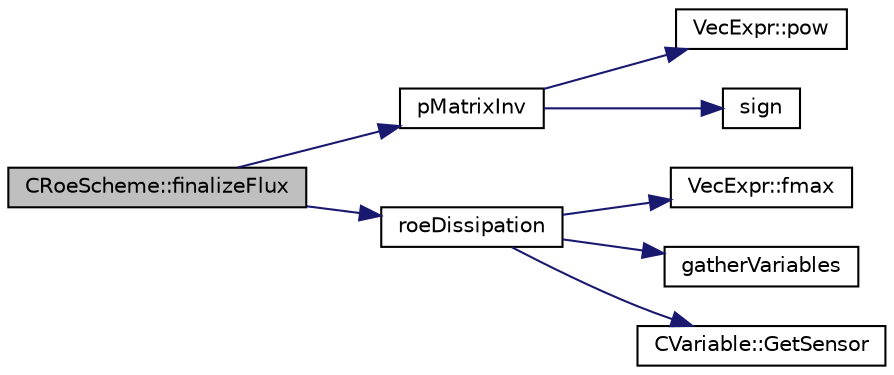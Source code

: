 digraph "CRoeScheme::finalizeFlux"
{
 // LATEX_PDF_SIZE
  edge [fontname="Helvetica",fontsize="10",labelfontname="Helvetica",labelfontsize="10"];
  node [fontname="Helvetica",fontsize="10",shape=record];
  rankdir="LR";
  Node1 [label="CRoeScheme::finalizeFlux",height=0.2,width=0.4,color="black", fillcolor="grey75", style="filled", fontcolor="black",tooltip="Updates flux and Jacobians with standard Roe dissipation."];
  Node1 -> Node2 [color="midnightblue",fontsize="10",style="solid",fontname="Helvetica"];
  Node2 [label="pMatrixInv",height=0.2,width=0.4,color="black", fillcolor="white", style="filled",URL="$convection_2common_8hpp.html#ae4d46b975dc421a9c402f306caba99b6",tooltip="Compute and return the inverse P tensor (compressible flow, ideal gas)."];
  Node2 -> Node3 [color="midnightblue",fontsize="10",style="solid",fontname="Helvetica"];
  Node3 [label="VecExpr::pow",height=0.2,width=0.4,color="black", fillcolor="white", style="filled",URL="$group__VecExpr.html#ga7fb255e1f2a1773d3cc6ff7bee1aadd2",tooltip=" "];
  Node2 -> Node4 [color="midnightblue",fontsize="10",style="solid",fontname="Helvetica"];
  Node4 [label="sign",height=0.2,width=0.4,color="black", fillcolor="white", style="filled",URL="$group__SIMD.html#gad1cee0edfc6d89d1841093121bb0a581",tooltip=" "];
  Node1 -> Node5 [color="midnightblue",fontsize="10",style="solid",fontname="Helvetica"];
  Node5 [label="roeDissipation",height=0.2,width=0.4,color="black", fillcolor="white", style="filled",URL="$convection_2common_8hpp.html#ace8930cad0d705041be1739978374cae",tooltip="(Low) Dissipation coefficient for Roe schemes."];
  Node5 -> Node6 [color="midnightblue",fontsize="10",style="solid",fontname="Helvetica"];
  Node6 [label="VecExpr::fmax",height=0.2,width=0.4,color="black", fillcolor="white", style="filled",URL="$group__VecExpr.html#gaa1a2012ba7d4b10571ed831a1e27167f",tooltip=" "];
  Node5 -> Node7 [color="midnightblue",fontsize="10",style="solid",fontname="Helvetica"];
  Node7 [label="gatherVariables",height=0.2,width=0.4,color="black", fillcolor="white", style="filled",URL="$util_8hpp.html#a7648e1f2c52290af24a78ffad125e541",tooltip="Gather a single variable from index iPoint of a 1D container."];
  Node5 -> Node8 [color="midnightblue",fontsize="10",style="solid",fontname="Helvetica"];
  Node8 [label="CVariable::GetSensor",height=0.2,width=0.4,color="black", fillcolor="white", style="filled",URL="$classCVariable.html#afec545423f883bcd961ac9f1e5d18dd2",tooltip="Get the pressure sensor."];
}
